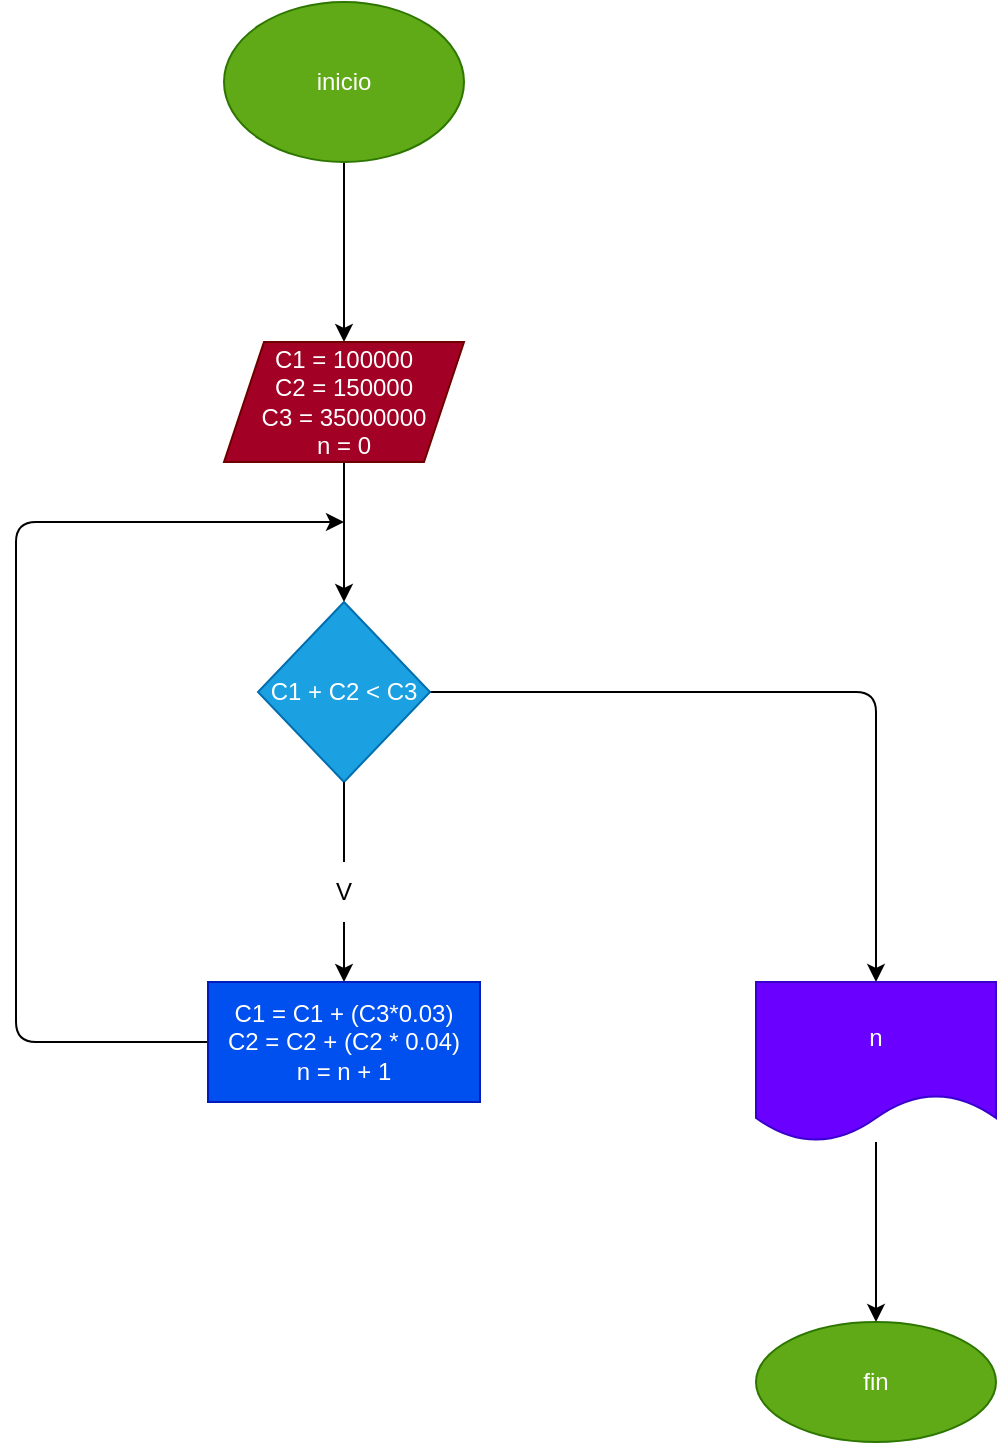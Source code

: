 <mxfile>
    <diagram id="Ltd4rlxYSmE1GqTtr8od" name="Página-1">
        <mxGraphModel dx="1074" dy="790" grid="1" gridSize="10" guides="1" tooltips="1" connect="1" arrows="1" fold="1" page="1" pageScale="1" pageWidth="827" pageHeight="1169" math="0" shadow="0">
            <root>
                <mxCell id="0"/>
                <mxCell id="1" parent="0"/>
                <mxCell id="4" value="" style="edgeStyle=none;html=1;" edge="1" parent="1" source="2" target="3">
                    <mxGeometry relative="1" as="geometry"/>
                </mxCell>
                <mxCell id="2" value="inicio" style="ellipse;whiteSpace=wrap;html=1;fillColor=#60a917;fontColor=#ffffff;strokeColor=#2D7600;" vertex="1" parent="1">
                    <mxGeometry x="354" width="120" height="80" as="geometry"/>
                </mxCell>
                <mxCell id="6" value="" style="edgeStyle=none;html=1;" edge="1" parent="1" source="3" target="5">
                    <mxGeometry relative="1" as="geometry"/>
                </mxCell>
                <mxCell id="3" value="C1 = 100000&lt;br&gt;C2 = 150000&lt;br&gt;C3 = 35000000&lt;br&gt;n = 0" style="shape=parallelogram;perimeter=parallelogramPerimeter;whiteSpace=wrap;html=1;fixedSize=1;fillColor=#a20025;fontColor=#ffffff;strokeColor=#6F0000;" vertex="1" parent="1">
                    <mxGeometry x="354" y="170" width="120" height="60" as="geometry"/>
                </mxCell>
                <mxCell id="8" value="" style="edgeStyle=none;html=1;startArrow=none;" edge="1" parent="1" source="9" target="7">
                    <mxGeometry relative="1" as="geometry"/>
                </mxCell>
                <mxCell id="12" value="" style="edgeStyle=none;html=1;" edge="1" parent="1" source="5" target="11">
                    <mxGeometry relative="1" as="geometry">
                        <Array as="points">
                            <mxPoint x="680" y="345"/>
                        </Array>
                    </mxGeometry>
                </mxCell>
                <mxCell id="5" value="C1 + C2 &amp;lt; C3" style="rhombus;whiteSpace=wrap;html=1;fillColor=#1ba1e2;fontColor=#ffffff;strokeColor=#006EAF;" vertex="1" parent="1">
                    <mxGeometry x="371" y="300" width="86" height="90" as="geometry"/>
                </mxCell>
                <mxCell id="15" style="edgeStyle=none;html=1;" edge="1" parent="1" source="7">
                    <mxGeometry relative="1" as="geometry">
                        <mxPoint x="414" y="260" as="targetPoint"/>
                        <Array as="points">
                            <mxPoint x="250" y="520"/>
                            <mxPoint x="250" y="460"/>
                            <mxPoint x="250" y="260"/>
                        </Array>
                    </mxGeometry>
                </mxCell>
                <mxCell id="7" value="C1 = C1 + (C3*0.03)&lt;br&gt;C2 = C2 + (C2 * 0.04)&lt;br&gt;n = n + 1" style="whiteSpace=wrap;html=1;fillColor=#0050ef;fontColor=#ffffff;strokeColor=#001DBC;" vertex="1" parent="1">
                    <mxGeometry x="346" y="490" width="136" height="60" as="geometry"/>
                </mxCell>
                <mxCell id="9" value="V" style="text;html=1;strokeColor=none;fillColor=none;align=center;verticalAlign=middle;whiteSpace=wrap;rounded=0;" vertex="1" parent="1">
                    <mxGeometry x="384" y="430" width="60" height="30" as="geometry"/>
                </mxCell>
                <mxCell id="10" value="" style="edgeStyle=none;html=1;endArrow=none;" edge="1" parent="1" source="5" target="9">
                    <mxGeometry relative="1" as="geometry">
                        <mxPoint x="414" y="390" as="sourcePoint"/>
                        <mxPoint x="414" y="490" as="targetPoint"/>
                    </mxGeometry>
                </mxCell>
                <mxCell id="14" value="" style="edgeStyle=none;html=1;" edge="1" parent="1" source="11" target="13">
                    <mxGeometry relative="1" as="geometry"/>
                </mxCell>
                <mxCell id="11" value="n" style="shape=document;whiteSpace=wrap;html=1;boundedLbl=1;fillColor=#6a00ff;fontColor=#ffffff;strokeColor=#3700CC;" vertex="1" parent="1">
                    <mxGeometry x="620" y="490" width="120" height="80" as="geometry"/>
                </mxCell>
                <mxCell id="13" value="fin" style="ellipse;whiteSpace=wrap;html=1;fillColor=#60a917;fontColor=#ffffff;strokeColor=#2D7600;" vertex="1" parent="1">
                    <mxGeometry x="620" y="660" width="120" height="60" as="geometry"/>
                </mxCell>
            </root>
        </mxGraphModel>
    </diagram>
</mxfile>